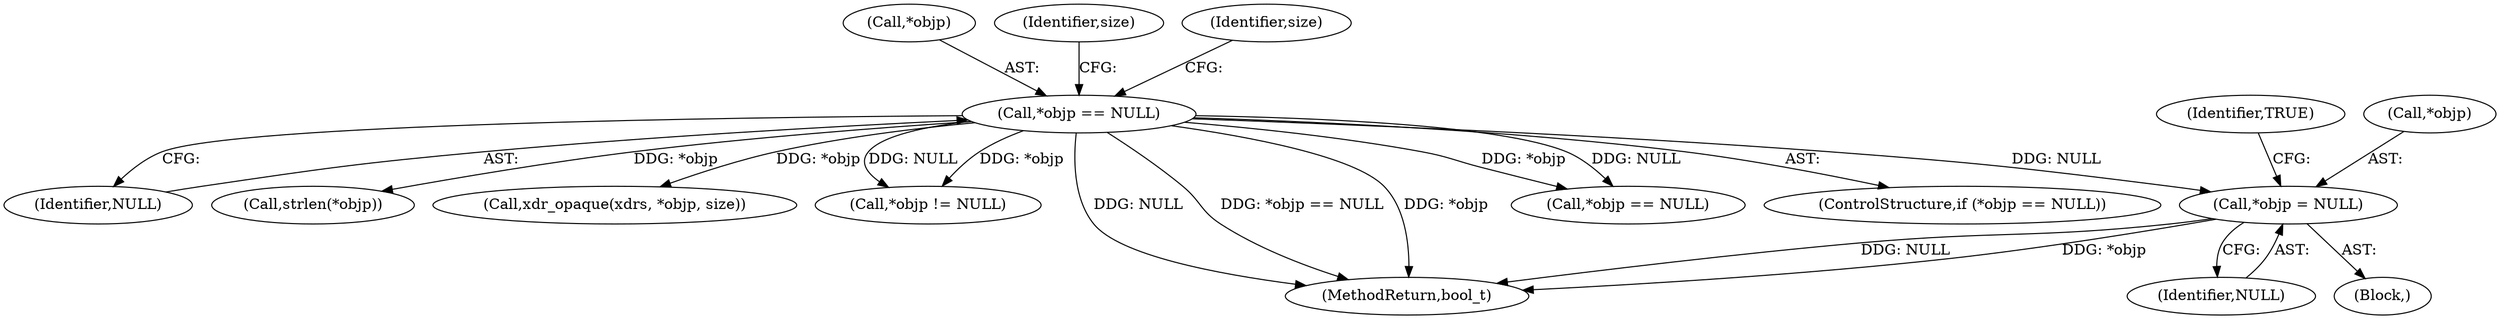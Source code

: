 digraph "0_krb5_df17a1224a3406f57477bcd372c61e04c0e5a5bb@pointer" {
"1000149" [label="(Call,*objp = NULL)"];
"1000114" [label="(Call,*objp == NULL)"];
"1000149" [label="(Call,*objp = NULL)"];
"1000113" [label="(ControlStructure,if (*objp == NULL))"];
"1000229" [label="(Call,*objp != NULL)"];
"1000152" [label="(Identifier,NULL)"];
"1000117" [label="(Identifier,NULL)"];
"1000154" [label="(Identifier,TRUE)"];
"1000115" [label="(Call,*objp)"];
"1000125" [label="(Call,strlen(*objp))"];
"1000119" [label="(Identifier,size)"];
"1000114" [label="(Call,*objp == NULL)"];
"1000220" [label="(Call,xdr_opaque(xdrs, *objp, size))"];
"1000245" [label="(MethodReturn,bool_t)"];
"1000150" [label="(Call,*objp)"];
"1000157" [label="(Call,*objp == NULL)"];
"1000148" [label="(Block,)"];
"1000123" [label="(Identifier,size)"];
"1000149" -> "1000148"  [label="AST: "];
"1000149" -> "1000152"  [label="CFG: "];
"1000150" -> "1000149"  [label="AST: "];
"1000152" -> "1000149"  [label="AST: "];
"1000154" -> "1000149"  [label="CFG: "];
"1000149" -> "1000245"  [label="DDG: NULL"];
"1000149" -> "1000245"  [label="DDG: *objp"];
"1000114" -> "1000149"  [label="DDG: NULL"];
"1000114" -> "1000113"  [label="AST: "];
"1000114" -> "1000117"  [label="CFG: "];
"1000115" -> "1000114"  [label="AST: "];
"1000117" -> "1000114"  [label="AST: "];
"1000119" -> "1000114"  [label="CFG: "];
"1000123" -> "1000114"  [label="CFG: "];
"1000114" -> "1000245"  [label="DDG: NULL"];
"1000114" -> "1000245"  [label="DDG: *objp == NULL"];
"1000114" -> "1000245"  [label="DDG: *objp"];
"1000114" -> "1000125"  [label="DDG: *objp"];
"1000114" -> "1000157"  [label="DDG: *objp"];
"1000114" -> "1000157"  [label="DDG: NULL"];
"1000114" -> "1000220"  [label="DDG: *objp"];
"1000114" -> "1000229"  [label="DDG: *objp"];
"1000114" -> "1000229"  [label="DDG: NULL"];
}
